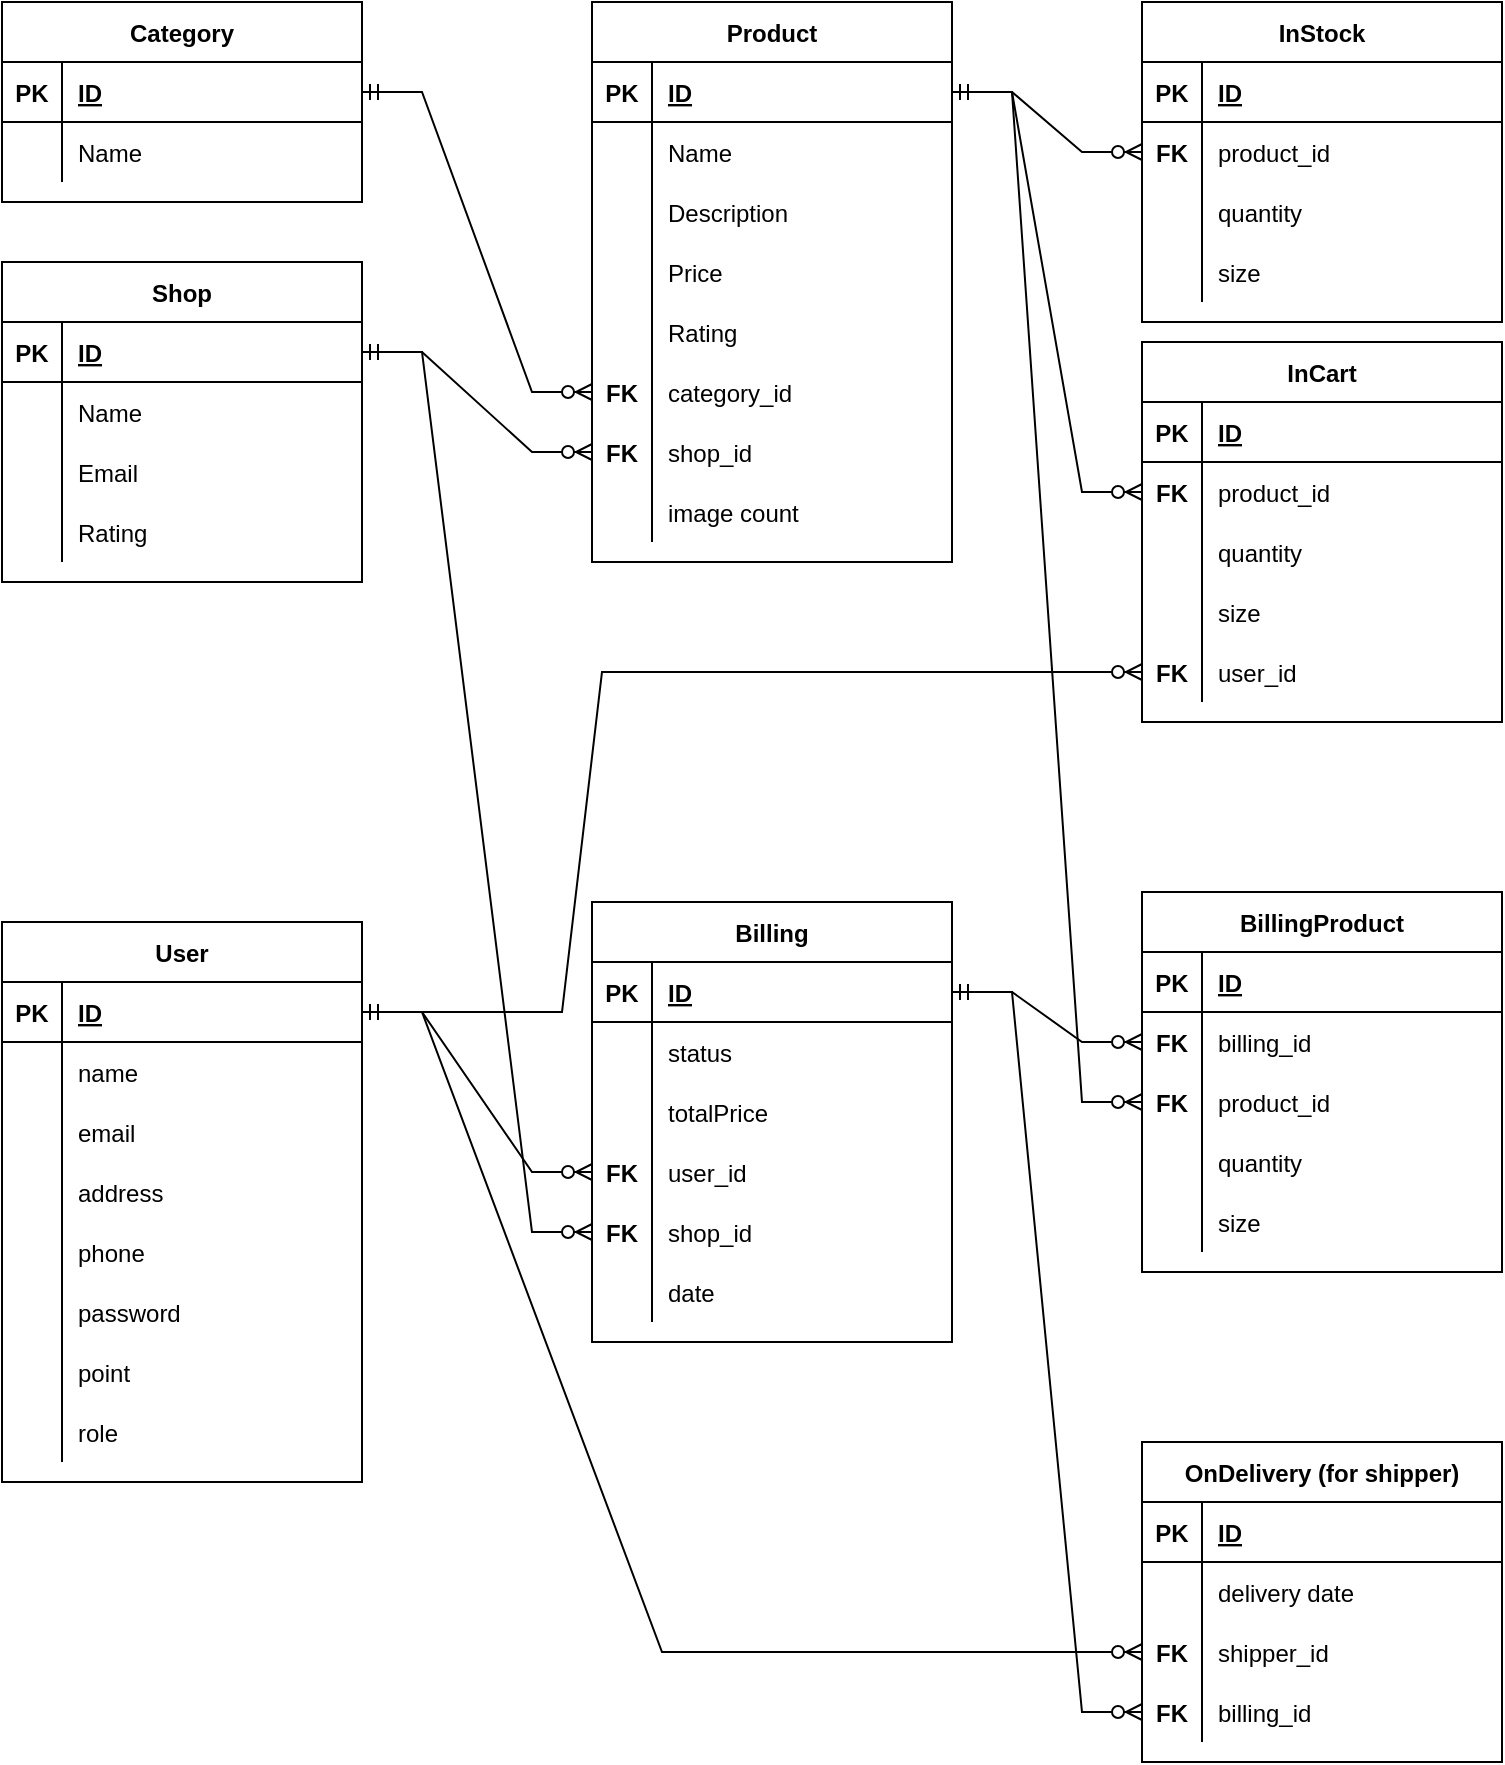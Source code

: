 <mxfile version="16.5.1" type="device"><diagram id="d72HKkxnZNZOXct16mEs" name="Page-1"><mxGraphModel dx="1121" dy="988" grid="1" gridSize="10" guides="1" tooltips="1" connect="1" arrows="1" fold="1" page="1" pageScale="1" pageWidth="850" pageHeight="1100" math="0" shadow="0"><root><mxCell id="0"/><mxCell id="1" parent="0"/><mxCell id="Nbj8KHpchnj8eJsNZuLM-1" value="User" style="shape=table;startSize=30;container=1;collapsible=1;childLayout=tableLayout;fixedRows=1;rowLines=0;fontStyle=1;align=center;resizeLast=1;" vertex="1" parent="1"><mxGeometry x="40" y="640" width="180" height="280" as="geometry"/></mxCell><mxCell id="Nbj8KHpchnj8eJsNZuLM-2" value="" style="shape=tableRow;horizontal=0;startSize=0;swimlaneHead=0;swimlaneBody=0;fillColor=none;collapsible=0;dropTarget=0;points=[[0,0.5],[1,0.5]];portConstraint=eastwest;top=0;left=0;right=0;bottom=1;" vertex="1" parent="Nbj8KHpchnj8eJsNZuLM-1"><mxGeometry y="30" width="180" height="30" as="geometry"/></mxCell><mxCell id="Nbj8KHpchnj8eJsNZuLM-3" value="PK" style="shape=partialRectangle;connectable=0;fillColor=none;top=0;left=0;bottom=0;right=0;fontStyle=1;overflow=hidden;" vertex="1" parent="Nbj8KHpchnj8eJsNZuLM-2"><mxGeometry width="30" height="30" as="geometry"><mxRectangle width="30" height="30" as="alternateBounds"/></mxGeometry></mxCell><mxCell id="Nbj8KHpchnj8eJsNZuLM-4" value="ID" style="shape=partialRectangle;connectable=0;fillColor=none;top=0;left=0;bottom=0;right=0;align=left;spacingLeft=6;fontStyle=5;overflow=hidden;" vertex="1" parent="Nbj8KHpchnj8eJsNZuLM-2"><mxGeometry x="30" width="150" height="30" as="geometry"><mxRectangle width="150" height="30" as="alternateBounds"/></mxGeometry></mxCell><mxCell id="Nbj8KHpchnj8eJsNZuLM-5" value="" style="shape=tableRow;horizontal=0;startSize=0;swimlaneHead=0;swimlaneBody=0;fillColor=none;collapsible=0;dropTarget=0;points=[[0,0.5],[1,0.5]];portConstraint=eastwest;top=0;left=0;right=0;bottom=0;" vertex="1" parent="Nbj8KHpchnj8eJsNZuLM-1"><mxGeometry y="60" width="180" height="30" as="geometry"/></mxCell><mxCell id="Nbj8KHpchnj8eJsNZuLM-6" value="" style="shape=partialRectangle;connectable=0;fillColor=none;top=0;left=0;bottom=0;right=0;editable=1;overflow=hidden;" vertex="1" parent="Nbj8KHpchnj8eJsNZuLM-5"><mxGeometry width="30" height="30" as="geometry"><mxRectangle width="30" height="30" as="alternateBounds"/></mxGeometry></mxCell><mxCell id="Nbj8KHpchnj8eJsNZuLM-7" value="name" style="shape=partialRectangle;connectable=0;fillColor=none;top=0;left=0;bottom=0;right=0;align=left;spacingLeft=6;overflow=hidden;" vertex="1" parent="Nbj8KHpchnj8eJsNZuLM-5"><mxGeometry x="30" width="150" height="30" as="geometry"><mxRectangle width="150" height="30" as="alternateBounds"/></mxGeometry></mxCell><mxCell id="Nbj8KHpchnj8eJsNZuLM-8" value="" style="shape=tableRow;horizontal=0;startSize=0;swimlaneHead=0;swimlaneBody=0;fillColor=none;collapsible=0;dropTarget=0;points=[[0,0.5],[1,0.5]];portConstraint=eastwest;top=0;left=0;right=0;bottom=0;" vertex="1" parent="Nbj8KHpchnj8eJsNZuLM-1"><mxGeometry y="90" width="180" height="30" as="geometry"/></mxCell><mxCell id="Nbj8KHpchnj8eJsNZuLM-9" value="" style="shape=partialRectangle;connectable=0;fillColor=none;top=0;left=0;bottom=0;right=0;editable=1;overflow=hidden;" vertex="1" parent="Nbj8KHpchnj8eJsNZuLM-8"><mxGeometry width="30" height="30" as="geometry"><mxRectangle width="30" height="30" as="alternateBounds"/></mxGeometry></mxCell><mxCell id="Nbj8KHpchnj8eJsNZuLM-10" value="email" style="shape=partialRectangle;connectable=0;fillColor=none;top=0;left=0;bottom=0;right=0;align=left;spacingLeft=6;overflow=hidden;" vertex="1" parent="Nbj8KHpchnj8eJsNZuLM-8"><mxGeometry x="30" width="150" height="30" as="geometry"><mxRectangle width="150" height="30" as="alternateBounds"/></mxGeometry></mxCell><mxCell id="Nbj8KHpchnj8eJsNZuLM-11" value="" style="shape=tableRow;horizontal=0;startSize=0;swimlaneHead=0;swimlaneBody=0;fillColor=none;collapsible=0;dropTarget=0;points=[[0,0.5],[1,0.5]];portConstraint=eastwest;top=0;left=0;right=0;bottom=0;" vertex="1" parent="Nbj8KHpchnj8eJsNZuLM-1"><mxGeometry y="120" width="180" height="30" as="geometry"/></mxCell><mxCell id="Nbj8KHpchnj8eJsNZuLM-12" value="" style="shape=partialRectangle;connectable=0;fillColor=none;top=0;left=0;bottom=0;right=0;editable=1;overflow=hidden;" vertex="1" parent="Nbj8KHpchnj8eJsNZuLM-11"><mxGeometry width="30" height="30" as="geometry"><mxRectangle width="30" height="30" as="alternateBounds"/></mxGeometry></mxCell><mxCell id="Nbj8KHpchnj8eJsNZuLM-13" value="address" style="shape=partialRectangle;connectable=0;fillColor=none;top=0;left=0;bottom=0;right=0;align=left;spacingLeft=6;overflow=hidden;" vertex="1" parent="Nbj8KHpchnj8eJsNZuLM-11"><mxGeometry x="30" width="150" height="30" as="geometry"><mxRectangle width="150" height="30" as="alternateBounds"/></mxGeometry></mxCell><mxCell id="Nbj8KHpchnj8eJsNZuLM-14" style="shape=tableRow;horizontal=0;startSize=0;swimlaneHead=0;swimlaneBody=0;fillColor=none;collapsible=0;dropTarget=0;points=[[0,0.5],[1,0.5]];portConstraint=eastwest;top=0;left=0;right=0;bottom=0;" vertex="1" parent="Nbj8KHpchnj8eJsNZuLM-1"><mxGeometry y="150" width="180" height="30" as="geometry"/></mxCell><mxCell id="Nbj8KHpchnj8eJsNZuLM-15" style="shape=partialRectangle;connectable=0;fillColor=none;top=0;left=0;bottom=0;right=0;editable=1;overflow=hidden;" vertex="1" parent="Nbj8KHpchnj8eJsNZuLM-14"><mxGeometry width="30" height="30" as="geometry"><mxRectangle width="30" height="30" as="alternateBounds"/></mxGeometry></mxCell><mxCell id="Nbj8KHpchnj8eJsNZuLM-16" value="phone    " style="shape=partialRectangle;connectable=0;fillColor=none;top=0;left=0;bottom=0;right=0;align=left;spacingLeft=6;overflow=hidden;" vertex="1" parent="Nbj8KHpchnj8eJsNZuLM-14"><mxGeometry x="30" width="150" height="30" as="geometry"><mxRectangle width="150" height="30" as="alternateBounds"/></mxGeometry></mxCell><mxCell id="Nbj8KHpchnj8eJsNZuLM-17" style="shape=tableRow;horizontal=0;startSize=0;swimlaneHead=0;swimlaneBody=0;fillColor=none;collapsible=0;dropTarget=0;points=[[0,0.5],[1,0.5]];portConstraint=eastwest;top=0;left=0;right=0;bottom=0;" vertex="1" parent="Nbj8KHpchnj8eJsNZuLM-1"><mxGeometry y="180" width="180" height="30" as="geometry"/></mxCell><mxCell id="Nbj8KHpchnj8eJsNZuLM-18" style="shape=partialRectangle;connectable=0;fillColor=none;top=0;left=0;bottom=0;right=0;editable=1;overflow=hidden;" vertex="1" parent="Nbj8KHpchnj8eJsNZuLM-17"><mxGeometry width="30" height="30" as="geometry"><mxRectangle width="30" height="30" as="alternateBounds"/></mxGeometry></mxCell><mxCell id="Nbj8KHpchnj8eJsNZuLM-19" value="password" style="shape=partialRectangle;connectable=0;fillColor=none;top=0;left=0;bottom=0;right=0;align=left;spacingLeft=6;overflow=hidden;" vertex="1" parent="Nbj8KHpchnj8eJsNZuLM-17"><mxGeometry x="30" width="150" height="30" as="geometry"><mxRectangle width="150" height="30" as="alternateBounds"/></mxGeometry></mxCell><mxCell id="Nbj8KHpchnj8eJsNZuLM-20" style="shape=tableRow;horizontal=0;startSize=0;swimlaneHead=0;swimlaneBody=0;fillColor=none;collapsible=0;dropTarget=0;points=[[0,0.5],[1,0.5]];portConstraint=eastwest;top=0;left=0;right=0;bottom=0;" vertex="1" parent="Nbj8KHpchnj8eJsNZuLM-1"><mxGeometry y="210" width="180" height="30" as="geometry"/></mxCell><mxCell id="Nbj8KHpchnj8eJsNZuLM-21" style="shape=partialRectangle;connectable=0;fillColor=none;top=0;left=0;bottom=0;right=0;editable=1;overflow=hidden;" vertex="1" parent="Nbj8KHpchnj8eJsNZuLM-20"><mxGeometry width="30" height="30" as="geometry"><mxRectangle width="30" height="30" as="alternateBounds"/></mxGeometry></mxCell><mxCell id="Nbj8KHpchnj8eJsNZuLM-22" value="point" style="shape=partialRectangle;connectable=0;fillColor=none;top=0;left=0;bottom=0;right=0;align=left;spacingLeft=6;overflow=hidden;" vertex="1" parent="Nbj8KHpchnj8eJsNZuLM-20"><mxGeometry x="30" width="150" height="30" as="geometry"><mxRectangle width="150" height="30" as="alternateBounds"/></mxGeometry></mxCell><mxCell id="Nbj8KHpchnj8eJsNZuLM-23" style="shape=tableRow;horizontal=0;startSize=0;swimlaneHead=0;swimlaneBody=0;fillColor=none;collapsible=0;dropTarget=0;points=[[0,0.5],[1,0.5]];portConstraint=eastwest;top=0;left=0;right=0;bottom=0;" vertex="1" parent="Nbj8KHpchnj8eJsNZuLM-1"><mxGeometry y="240" width="180" height="30" as="geometry"/></mxCell><mxCell id="Nbj8KHpchnj8eJsNZuLM-24" style="shape=partialRectangle;connectable=0;fillColor=none;top=0;left=0;bottom=0;right=0;editable=1;overflow=hidden;" vertex="1" parent="Nbj8KHpchnj8eJsNZuLM-23"><mxGeometry width="30" height="30" as="geometry"><mxRectangle width="30" height="30" as="alternateBounds"/></mxGeometry></mxCell><mxCell id="Nbj8KHpchnj8eJsNZuLM-25" value="role" style="shape=partialRectangle;connectable=0;fillColor=none;top=0;left=0;bottom=0;right=0;align=left;spacingLeft=6;overflow=hidden;" vertex="1" parent="Nbj8KHpchnj8eJsNZuLM-23"><mxGeometry x="30" width="150" height="30" as="geometry"><mxRectangle width="150" height="30" as="alternateBounds"/></mxGeometry></mxCell><mxCell id="Nbj8KHpchnj8eJsNZuLM-26" value="Category" style="shape=table;startSize=30;container=1;collapsible=1;childLayout=tableLayout;fixedRows=1;rowLines=0;fontStyle=1;align=center;resizeLast=1;" vertex="1" parent="1"><mxGeometry x="40" y="180" width="180" height="100" as="geometry"/></mxCell><mxCell id="Nbj8KHpchnj8eJsNZuLM-27" value="" style="shape=tableRow;horizontal=0;startSize=0;swimlaneHead=0;swimlaneBody=0;fillColor=none;collapsible=0;dropTarget=0;points=[[0,0.5],[1,0.5]];portConstraint=eastwest;top=0;left=0;right=0;bottom=1;" vertex="1" parent="Nbj8KHpchnj8eJsNZuLM-26"><mxGeometry y="30" width="180" height="30" as="geometry"/></mxCell><mxCell id="Nbj8KHpchnj8eJsNZuLM-28" value="PK" style="shape=partialRectangle;connectable=0;fillColor=none;top=0;left=0;bottom=0;right=0;fontStyle=1;overflow=hidden;" vertex="1" parent="Nbj8KHpchnj8eJsNZuLM-27"><mxGeometry width="30" height="30" as="geometry"><mxRectangle width="30" height="30" as="alternateBounds"/></mxGeometry></mxCell><mxCell id="Nbj8KHpchnj8eJsNZuLM-29" value="ID" style="shape=partialRectangle;connectable=0;fillColor=none;top=0;left=0;bottom=0;right=0;align=left;spacingLeft=6;fontStyle=5;overflow=hidden;" vertex="1" parent="Nbj8KHpchnj8eJsNZuLM-27"><mxGeometry x="30" width="150" height="30" as="geometry"><mxRectangle width="150" height="30" as="alternateBounds"/></mxGeometry></mxCell><mxCell id="Nbj8KHpchnj8eJsNZuLM-30" value="" style="shape=tableRow;horizontal=0;startSize=0;swimlaneHead=0;swimlaneBody=0;fillColor=none;collapsible=0;dropTarget=0;points=[[0,0.5],[1,0.5]];portConstraint=eastwest;top=0;left=0;right=0;bottom=0;" vertex="1" parent="Nbj8KHpchnj8eJsNZuLM-26"><mxGeometry y="60" width="180" height="30" as="geometry"/></mxCell><mxCell id="Nbj8KHpchnj8eJsNZuLM-31" value="" style="shape=partialRectangle;connectable=0;fillColor=none;top=0;left=0;bottom=0;right=0;editable=1;overflow=hidden;" vertex="1" parent="Nbj8KHpchnj8eJsNZuLM-30"><mxGeometry width="30" height="30" as="geometry"><mxRectangle width="30" height="30" as="alternateBounds"/></mxGeometry></mxCell><mxCell id="Nbj8KHpchnj8eJsNZuLM-32" value="Name" style="shape=partialRectangle;connectable=0;fillColor=none;top=0;left=0;bottom=0;right=0;align=left;spacingLeft=6;overflow=hidden;" vertex="1" parent="Nbj8KHpchnj8eJsNZuLM-30"><mxGeometry x="30" width="150" height="30" as="geometry"><mxRectangle width="150" height="30" as="alternateBounds"/></mxGeometry></mxCell><mxCell id="Nbj8KHpchnj8eJsNZuLM-39" value="Shop" style="shape=table;startSize=30;container=1;collapsible=1;childLayout=tableLayout;fixedRows=1;rowLines=0;fontStyle=1;align=center;resizeLast=1;" vertex="1" parent="1"><mxGeometry x="40" y="310" width="180" height="160" as="geometry"/></mxCell><mxCell id="Nbj8KHpchnj8eJsNZuLM-40" value="" style="shape=tableRow;horizontal=0;startSize=0;swimlaneHead=0;swimlaneBody=0;fillColor=none;collapsible=0;dropTarget=0;points=[[0,0.5],[1,0.5]];portConstraint=eastwest;top=0;left=0;right=0;bottom=1;" vertex="1" parent="Nbj8KHpchnj8eJsNZuLM-39"><mxGeometry y="30" width="180" height="30" as="geometry"/></mxCell><mxCell id="Nbj8KHpchnj8eJsNZuLM-41" value="PK" style="shape=partialRectangle;connectable=0;fillColor=none;top=0;left=0;bottom=0;right=0;fontStyle=1;overflow=hidden;" vertex="1" parent="Nbj8KHpchnj8eJsNZuLM-40"><mxGeometry width="30" height="30" as="geometry"><mxRectangle width="30" height="30" as="alternateBounds"/></mxGeometry></mxCell><mxCell id="Nbj8KHpchnj8eJsNZuLM-42" value="ID" style="shape=partialRectangle;connectable=0;fillColor=none;top=0;left=0;bottom=0;right=0;align=left;spacingLeft=6;fontStyle=5;overflow=hidden;" vertex="1" parent="Nbj8KHpchnj8eJsNZuLM-40"><mxGeometry x="30" width="150" height="30" as="geometry"><mxRectangle width="150" height="30" as="alternateBounds"/></mxGeometry></mxCell><mxCell id="Nbj8KHpchnj8eJsNZuLM-43" value="" style="shape=tableRow;horizontal=0;startSize=0;swimlaneHead=0;swimlaneBody=0;fillColor=none;collapsible=0;dropTarget=0;points=[[0,0.5],[1,0.5]];portConstraint=eastwest;top=0;left=0;right=0;bottom=0;" vertex="1" parent="Nbj8KHpchnj8eJsNZuLM-39"><mxGeometry y="60" width="180" height="30" as="geometry"/></mxCell><mxCell id="Nbj8KHpchnj8eJsNZuLM-44" value="" style="shape=partialRectangle;connectable=0;fillColor=none;top=0;left=0;bottom=0;right=0;editable=1;overflow=hidden;" vertex="1" parent="Nbj8KHpchnj8eJsNZuLM-43"><mxGeometry width="30" height="30" as="geometry"><mxRectangle width="30" height="30" as="alternateBounds"/></mxGeometry></mxCell><mxCell id="Nbj8KHpchnj8eJsNZuLM-45" value="Name" style="shape=partialRectangle;connectable=0;fillColor=none;top=0;left=0;bottom=0;right=0;align=left;spacingLeft=6;overflow=hidden;" vertex="1" parent="Nbj8KHpchnj8eJsNZuLM-43"><mxGeometry x="30" width="150" height="30" as="geometry"><mxRectangle width="150" height="30" as="alternateBounds"/></mxGeometry></mxCell><mxCell id="Nbj8KHpchnj8eJsNZuLM-46" value="" style="shape=tableRow;horizontal=0;startSize=0;swimlaneHead=0;swimlaneBody=0;fillColor=none;collapsible=0;dropTarget=0;points=[[0,0.5],[1,0.5]];portConstraint=eastwest;top=0;left=0;right=0;bottom=0;" vertex="1" parent="Nbj8KHpchnj8eJsNZuLM-39"><mxGeometry y="90" width="180" height="30" as="geometry"/></mxCell><mxCell id="Nbj8KHpchnj8eJsNZuLM-47" value="" style="shape=partialRectangle;connectable=0;fillColor=none;top=0;left=0;bottom=0;right=0;editable=1;overflow=hidden;" vertex="1" parent="Nbj8KHpchnj8eJsNZuLM-46"><mxGeometry width="30" height="30" as="geometry"><mxRectangle width="30" height="30" as="alternateBounds"/></mxGeometry></mxCell><mxCell id="Nbj8KHpchnj8eJsNZuLM-48" value="Email" style="shape=partialRectangle;connectable=0;fillColor=none;top=0;left=0;bottom=0;right=0;align=left;spacingLeft=6;overflow=hidden;" vertex="1" parent="Nbj8KHpchnj8eJsNZuLM-46"><mxGeometry x="30" width="150" height="30" as="geometry"><mxRectangle width="150" height="30" as="alternateBounds"/></mxGeometry></mxCell><mxCell id="Nbj8KHpchnj8eJsNZuLM-49" value="" style="shape=tableRow;horizontal=0;startSize=0;swimlaneHead=0;swimlaneBody=0;fillColor=none;collapsible=0;dropTarget=0;points=[[0,0.5],[1,0.5]];portConstraint=eastwest;top=0;left=0;right=0;bottom=0;" vertex="1" parent="Nbj8KHpchnj8eJsNZuLM-39"><mxGeometry y="120" width="180" height="30" as="geometry"/></mxCell><mxCell id="Nbj8KHpchnj8eJsNZuLM-50" value="" style="shape=partialRectangle;connectable=0;fillColor=none;top=0;left=0;bottom=0;right=0;editable=1;overflow=hidden;" vertex="1" parent="Nbj8KHpchnj8eJsNZuLM-49"><mxGeometry width="30" height="30" as="geometry"><mxRectangle width="30" height="30" as="alternateBounds"/></mxGeometry></mxCell><mxCell id="Nbj8KHpchnj8eJsNZuLM-51" value="Rating" style="shape=partialRectangle;connectable=0;fillColor=none;top=0;left=0;bottom=0;right=0;align=left;spacingLeft=6;overflow=hidden;" vertex="1" parent="Nbj8KHpchnj8eJsNZuLM-49"><mxGeometry x="30" width="150" height="30" as="geometry"><mxRectangle width="150" height="30" as="alternateBounds"/></mxGeometry></mxCell><mxCell id="Nbj8KHpchnj8eJsNZuLM-52" value="Product" style="shape=table;startSize=30;container=1;collapsible=1;childLayout=tableLayout;fixedRows=1;rowLines=0;fontStyle=1;align=center;resizeLast=1;" vertex="1" parent="1"><mxGeometry x="335" y="180" width="180" height="280" as="geometry"/></mxCell><mxCell id="Nbj8KHpchnj8eJsNZuLM-53" value="" style="shape=tableRow;horizontal=0;startSize=0;swimlaneHead=0;swimlaneBody=0;fillColor=none;collapsible=0;dropTarget=0;points=[[0,0.5],[1,0.5]];portConstraint=eastwest;top=0;left=0;right=0;bottom=1;" vertex="1" parent="Nbj8KHpchnj8eJsNZuLM-52"><mxGeometry y="30" width="180" height="30" as="geometry"/></mxCell><mxCell id="Nbj8KHpchnj8eJsNZuLM-54" value="PK" style="shape=partialRectangle;connectable=0;fillColor=none;top=0;left=0;bottom=0;right=0;fontStyle=1;overflow=hidden;" vertex="1" parent="Nbj8KHpchnj8eJsNZuLM-53"><mxGeometry width="30" height="30" as="geometry"><mxRectangle width="30" height="30" as="alternateBounds"/></mxGeometry></mxCell><mxCell id="Nbj8KHpchnj8eJsNZuLM-55" value="ID" style="shape=partialRectangle;connectable=0;fillColor=none;top=0;left=0;bottom=0;right=0;align=left;spacingLeft=6;fontStyle=5;overflow=hidden;" vertex="1" parent="Nbj8KHpchnj8eJsNZuLM-53"><mxGeometry x="30" width="150" height="30" as="geometry"><mxRectangle width="150" height="30" as="alternateBounds"/></mxGeometry></mxCell><mxCell id="Nbj8KHpchnj8eJsNZuLM-56" value="" style="shape=tableRow;horizontal=0;startSize=0;swimlaneHead=0;swimlaneBody=0;fillColor=none;collapsible=0;dropTarget=0;points=[[0,0.5],[1,0.5]];portConstraint=eastwest;top=0;left=0;right=0;bottom=0;" vertex="1" parent="Nbj8KHpchnj8eJsNZuLM-52"><mxGeometry y="60" width="180" height="30" as="geometry"/></mxCell><mxCell id="Nbj8KHpchnj8eJsNZuLM-57" value="" style="shape=partialRectangle;connectable=0;fillColor=none;top=0;left=0;bottom=0;right=0;editable=1;overflow=hidden;" vertex="1" parent="Nbj8KHpchnj8eJsNZuLM-56"><mxGeometry width="30" height="30" as="geometry"><mxRectangle width="30" height="30" as="alternateBounds"/></mxGeometry></mxCell><mxCell id="Nbj8KHpchnj8eJsNZuLM-58" value="Name" style="shape=partialRectangle;connectable=0;fillColor=none;top=0;left=0;bottom=0;right=0;align=left;spacingLeft=6;overflow=hidden;" vertex="1" parent="Nbj8KHpchnj8eJsNZuLM-56"><mxGeometry x="30" width="150" height="30" as="geometry"><mxRectangle width="150" height="30" as="alternateBounds"/></mxGeometry></mxCell><mxCell id="Nbj8KHpchnj8eJsNZuLM-59" value="" style="shape=tableRow;horizontal=0;startSize=0;swimlaneHead=0;swimlaneBody=0;fillColor=none;collapsible=0;dropTarget=0;points=[[0,0.5],[1,0.5]];portConstraint=eastwest;top=0;left=0;right=0;bottom=0;" vertex="1" parent="Nbj8KHpchnj8eJsNZuLM-52"><mxGeometry y="90" width="180" height="30" as="geometry"/></mxCell><mxCell id="Nbj8KHpchnj8eJsNZuLM-60" value="" style="shape=partialRectangle;connectable=0;fillColor=none;top=0;left=0;bottom=0;right=0;editable=1;overflow=hidden;" vertex="1" parent="Nbj8KHpchnj8eJsNZuLM-59"><mxGeometry width="30" height="30" as="geometry"><mxRectangle width="30" height="30" as="alternateBounds"/></mxGeometry></mxCell><mxCell id="Nbj8KHpchnj8eJsNZuLM-61" value="Description" style="shape=partialRectangle;connectable=0;fillColor=none;top=0;left=0;bottom=0;right=0;align=left;spacingLeft=6;overflow=hidden;" vertex="1" parent="Nbj8KHpchnj8eJsNZuLM-59"><mxGeometry x="30" width="150" height="30" as="geometry"><mxRectangle width="150" height="30" as="alternateBounds"/></mxGeometry></mxCell><mxCell id="Nbj8KHpchnj8eJsNZuLM-62" value="" style="shape=tableRow;horizontal=0;startSize=0;swimlaneHead=0;swimlaneBody=0;fillColor=none;collapsible=0;dropTarget=0;points=[[0,0.5],[1,0.5]];portConstraint=eastwest;top=0;left=0;right=0;bottom=0;" vertex="1" parent="Nbj8KHpchnj8eJsNZuLM-52"><mxGeometry y="120" width="180" height="30" as="geometry"/></mxCell><mxCell id="Nbj8KHpchnj8eJsNZuLM-63" value="" style="shape=partialRectangle;connectable=0;fillColor=none;top=0;left=0;bottom=0;right=0;editable=1;overflow=hidden;" vertex="1" parent="Nbj8KHpchnj8eJsNZuLM-62"><mxGeometry width="30" height="30" as="geometry"><mxRectangle width="30" height="30" as="alternateBounds"/></mxGeometry></mxCell><mxCell id="Nbj8KHpchnj8eJsNZuLM-64" value="Price" style="shape=partialRectangle;connectable=0;fillColor=none;top=0;left=0;bottom=0;right=0;align=left;spacingLeft=6;overflow=hidden;" vertex="1" parent="Nbj8KHpchnj8eJsNZuLM-62"><mxGeometry x="30" width="150" height="30" as="geometry"><mxRectangle width="150" height="30" as="alternateBounds"/></mxGeometry></mxCell><mxCell id="Nbj8KHpchnj8eJsNZuLM-65" style="shape=tableRow;horizontal=0;startSize=0;swimlaneHead=0;swimlaneBody=0;fillColor=none;collapsible=0;dropTarget=0;points=[[0,0.5],[1,0.5]];portConstraint=eastwest;top=0;left=0;right=0;bottom=0;" vertex="1" parent="Nbj8KHpchnj8eJsNZuLM-52"><mxGeometry y="150" width="180" height="30" as="geometry"/></mxCell><mxCell id="Nbj8KHpchnj8eJsNZuLM-66" style="shape=partialRectangle;connectable=0;fillColor=none;top=0;left=0;bottom=0;right=0;editable=1;overflow=hidden;" vertex="1" parent="Nbj8KHpchnj8eJsNZuLM-65"><mxGeometry width="30" height="30" as="geometry"><mxRectangle width="30" height="30" as="alternateBounds"/></mxGeometry></mxCell><mxCell id="Nbj8KHpchnj8eJsNZuLM-67" value="Rating" style="shape=partialRectangle;connectable=0;fillColor=none;top=0;left=0;bottom=0;right=0;align=left;spacingLeft=6;overflow=hidden;" vertex="1" parent="Nbj8KHpchnj8eJsNZuLM-65"><mxGeometry x="30" width="150" height="30" as="geometry"><mxRectangle width="150" height="30" as="alternateBounds"/></mxGeometry></mxCell><mxCell id="Nbj8KHpchnj8eJsNZuLM-68" style="shape=tableRow;horizontal=0;startSize=0;swimlaneHead=0;swimlaneBody=0;fillColor=none;collapsible=0;dropTarget=0;points=[[0,0.5],[1,0.5]];portConstraint=eastwest;top=0;left=0;right=0;bottom=0;" vertex="1" parent="Nbj8KHpchnj8eJsNZuLM-52"><mxGeometry y="180" width="180" height="30" as="geometry"/></mxCell><mxCell id="Nbj8KHpchnj8eJsNZuLM-69" value="FK" style="shape=partialRectangle;connectable=0;fillColor=none;top=0;left=0;bottom=0;right=0;editable=1;overflow=hidden;fontStyle=1" vertex="1" parent="Nbj8KHpchnj8eJsNZuLM-68"><mxGeometry width="30" height="30" as="geometry"><mxRectangle width="30" height="30" as="alternateBounds"/></mxGeometry></mxCell><mxCell id="Nbj8KHpchnj8eJsNZuLM-70" value="category_id" style="shape=partialRectangle;connectable=0;fillColor=none;top=0;left=0;bottom=0;right=0;align=left;spacingLeft=6;overflow=hidden;" vertex="1" parent="Nbj8KHpchnj8eJsNZuLM-68"><mxGeometry x="30" width="150" height="30" as="geometry"><mxRectangle width="150" height="30" as="alternateBounds"/></mxGeometry></mxCell><mxCell id="Nbj8KHpchnj8eJsNZuLM-71" style="shape=tableRow;horizontal=0;startSize=0;swimlaneHead=0;swimlaneBody=0;fillColor=none;collapsible=0;dropTarget=0;points=[[0,0.5],[1,0.5]];portConstraint=eastwest;top=0;left=0;right=0;bottom=0;" vertex="1" parent="Nbj8KHpchnj8eJsNZuLM-52"><mxGeometry y="210" width="180" height="30" as="geometry"/></mxCell><mxCell id="Nbj8KHpchnj8eJsNZuLM-72" value="FK" style="shape=partialRectangle;connectable=0;fillColor=none;top=0;left=0;bottom=0;right=0;editable=1;overflow=hidden;fontStyle=1" vertex="1" parent="Nbj8KHpchnj8eJsNZuLM-71"><mxGeometry width="30" height="30" as="geometry"><mxRectangle width="30" height="30" as="alternateBounds"/></mxGeometry></mxCell><mxCell id="Nbj8KHpchnj8eJsNZuLM-73" value="shop_id" style="shape=partialRectangle;connectable=0;fillColor=none;top=0;left=0;bottom=0;right=0;align=left;spacingLeft=6;overflow=hidden;" vertex="1" parent="Nbj8KHpchnj8eJsNZuLM-71"><mxGeometry x="30" width="150" height="30" as="geometry"><mxRectangle width="150" height="30" as="alternateBounds"/></mxGeometry></mxCell><mxCell id="Nbj8KHpchnj8eJsNZuLM-74" style="shape=tableRow;horizontal=0;startSize=0;swimlaneHead=0;swimlaneBody=0;fillColor=none;collapsible=0;dropTarget=0;points=[[0,0.5],[1,0.5]];portConstraint=eastwest;top=0;left=0;right=0;bottom=0;" vertex="1" parent="Nbj8KHpchnj8eJsNZuLM-52"><mxGeometry y="240" width="180" height="30" as="geometry"/></mxCell><mxCell id="Nbj8KHpchnj8eJsNZuLM-75" style="shape=partialRectangle;connectable=0;fillColor=none;top=0;left=0;bottom=0;right=0;editable=1;overflow=hidden;" vertex="1" parent="Nbj8KHpchnj8eJsNZuLM-74"><mxGeometry width="30" height="30" as="geometry"><mxRectangle width="30" height="30" as="alternateBounds"/></mxGeometry></mxCell><mxCell id="Nbj8KHpchnj8eJsNZuLM-76" value="image count" style="shape=partialRectangle;connectable=0;fillColor=none;top=0;left=0;bottom=0;right=0;align=left;spacingLeft=6;overflow=hidden;" vertex="1" parent="Nbj8KHpchnj8eJsNZuLM-74"><mxGeometry x="30" width="150" height="30" as="geometry"><mxRectangle width="150" height="30" as="alternateBounds"/></mxGeometry></mxCell><mxCell id="Nbj8KHpchnj8eJsNZuLM-77" value="" style="edgeStyle=entityRelationEdgeStyle;fontSize=12;html=1;endArrow=ERzeroToMany;startArrow=ERmandOne;rounded=0;exitX=1;exitY=0.5;exitDx=0;exitDy=0;entryX=0;entryY=0.5;entryDx=0;entryDy=0;" edge="1" parent="1" source="Nbj8KHpchnj8eJsNZuLM-27" target="Nbj8KHpchnj8eJsNZuLM-68"><mxGeometry width="100" height="100" relative="1" as="geometry"><mxPoint x="410" y="490" as="sourcePoint"/><mxPoint x="510" y="390" as="targetPoint"/></mxGeometry></mxCell><mxCell id="Nbj8KHpchnj8eJsNZuLM-78" value="" style="edgeStyle=entityRelationEdgeStyle;fontSize=12;html=1;endArrow=ERzeroToMany;startArrow=ERmandOne;rounded=0;exitX=1;exitY=0.5;exitDx=0;exitDy=0;entryX=0;entryY=0.5;entryDx=0;entryDy=0;" edge="1" parent="1" source="Nbj8KHpchnj8eJsNZuLM-40" target="Nbj8KHpchnj8eJsNZuLM-71"><mxGeometry width="100" height="100" relative="1" as="geometry"><mxPoint x="260" y="390" as="sourcePoint"/><mxPoint x="490" y="630" as="targetPoint"/></mxGeometry></mxCell><mxCell id="Nbj8KHpchnj8eJsNZuLM-79" value="InStock" style="shape=table;startSize=30;container=1;collapsible=1;childLayout=tableLayout;fixedRows=1;rowLines=0;fontStyle=1;align=center;resizeLast=1;" vertex="1" parent="1"><mxGeometry x="610" y="180" width="180" height="160" as="geometry"/></mxCell><mxCell id="Nbj8KHpchnj8eJsNZuLM-80" value="" style="shape=tableRow;horizontal=0;startSize=0;swimlaneHead=0;swimlaneBody=0;fillColor=none;collapsible=0;dropTarget=0;points=[[0,0.5],[1,0.5]];portConstraint=eastwest;top=0;left=0;right=0;bottom=1;" vertex="1" parent="Nbj8KHpchnj8eJsNZuLM-79"><mxGeometry y="30" width="180" height="30" as="geometry"/></mxCell><mxCell id="Nbj8KHpchnj8eJsNZuLM-81" value="PK" style="shape=partialRectangle;connectable=0;fillColor=none;top=0;left=0;bottom=0;right=0;fontStyle=1;overflow=hidden;" vertex="1" parent="Nbj8KHpchnj8eJsNZuLM-80"><mxGeometry width="30" height="30" as="geometry"><mxRectangle width="30" height="30" as="alternateBounds"/></mxGeometry></mxCell><mxCell id="Nbj8KHpchnj8eJsNZuLM-82" value="ID" style="shape=partialRectangle;connectable=0;fillColor=none;top=0;left=0;bottom=0;right=0;align=left;spacingLeft=6;fontStyle=5;overflow=hidden;" vertex="1" parent="Nbj8KHpchnj8eJsNZuLM-80"><mxGeometry x="30" width="150" height="30" as="geometry"><mxRectangle width="150" height="30" as="alternateBounds"/></mxGeometry></mxCell><mxCell id="Nbj8KHpchnj8eJsNZuLM-83" value="" style="shape=tableRow;horizontal=0;startSize=0;swimlaneHead=0;swimlaneBody=0;fillColor=none;collapsible=0;dropTarget=0;points=[[0,0.5],[1,0.5]];portConstraint=eastwest;top=0;left=0;right=0;bottom=0;" vertex="1" parent="Nbj8KHpchnj8eJsNZuLM-79"><mxGeometry y="60" width="180" height="30" as="geometry"/></mxCell><mxCell id="Nbj8KHpchnj8eJsNZuLM-84" value="FK" style="shape=partialRectangle;connectable=0;fillColor=none;top=0;left=0;bottom=0;right=0;editable=1;overflow=hidden;fontStyle=1" vertex="1" parent="Nbj8KHpchnj8eJsNZuLM-83"><mxGeometry width="30" height="30" as="geometry"><mxRectangle width="30" height="30" as="alternateBounds"/></mxGeometry></mxCell><mxCell id="Nbj8KHpchnj8eJsNZuLM-85" value="product_id" style="shape=partialRectangle;connectable=0;fillColor=none;top=0;left=0;bottom=0;right=0;align=left;spacingLeft=6;overflow=hidden;" vertex="1" parent="Nbj8KHpchnj8eJsNZuLM-83"><mxGeometry x="30" width="150" height="30" as="geometry"><mxRectangle width="150" height="30" as="alternateBounds"/></mxGeometry></mxCell><mxCell id="Nbj8KHpchnj8eJsNZuLM-86" value="" style="shape=tableRow;horizontal=0;startSize=0;swimlaneHead=0;swimlaneBody=0;fillColor=none;collapsible=0;dropTarget=0;points=[[0,0.5],[1,0.5]];portConstraint=eastwest;top=0;left=0;right=0;bottom=0;" vertex="1" parent="Nbj8KHpchnj8eJsNZuLM-79"><mxGeometry y="90" width="180" height="30" as="geometry"/></mxCell><mxCell id="Nbj8KHpchnj8eJsNZuLM-87" value="" style="shape=partialRectangle;connectable=0;fillColor=none;top=0;left=0;bottom=0;right=0;editable=1;overflow=hidden;" vertex="1" parent="Nbj8KHpchnj8eJsNZuLM-86"><mxGeometry width="30" height="30" as="geometry"><mxRectangle width="30" height="30" as="alternateBounds"/></mxGeometry></mxCell><mxCell id="Nbj8KHpchnj8eJsNZuLM-88" value="quantity" style="shape=partialRectangle;connectable=0;fillColor=none;top=0;left=0;bottom=0;right=0;align=left;spacingLeft=6;overflow=hidden;" vertex="1" parent="Nbj8KHpchnj8eJsNZuLM-86"><mxGeometry x="30" width="150" height="30" as="geometry"><mxRectangle width="150" height="30" as="alternateBounds"/></mxGeometry></mxCell><mxCell id="Nbj8KHpchnj8eJsNZuLM-89" value="" style="shape=tableRow;horizontal=0;startSize=0;swimlaneHead=0;swimlaneBody=0;fillColor=none;collapsible=0;dropTarget=0;points=[[0,0.5],[1,0.5]];portConstraint=eastwest;top=0;left=0;right=0;bottom=0;" vertex="1" parent="Nbj8KHpchnj8eJsNZuLM-79"><mxGeometry y="120" width="180" height="30" as="geometry"/></mxCell><mxCell id="Nbj8KHpchnj8eJsNZuLM-90" value="" style="shape=partialRectangle;connectable=0;fillColor=none;top=0;left=0;bottom=0;right=0;editable=1;overflow=hidden;" vertex="1" parent="Nbj8KHpchnj8eJsNZuLM-89"><mxGeometry width="30" height="30" as="geometry"><mxRectangle width="30" height="30" as="alternateBounds"/></mxGeometry></mxCell><mxCell id="Nbj8KHpchnj8eJsNZuLM-91" value="size" style="shape=partialRectangle;connectable=0;fillColor=none;top=0;left=0;bottom=0;right=0;align=left;spacingLeft=6;overflow=hidden;" vertex="1" parent="Nbj8KHpchnj8eJsNZuLM-89"><mxGeometry x="30" width="150" height="30" as="geometry"><mxRectangle width="150" height="30" as="alternateBounds"/></mxGeometry></mxCell><mxCell id="Nbj8KHpchnj8eJsNZuLM-92" value="" style="edgeStyle=entityRelationEdgeStyle;fontSize=12;html=1;endArrow=ERzeroToMany;startArrow=ERmandOne;rounded=0;exitX=1;exitY=0.5;exitDx=0;exitDy=0;entryX=0;entryY=0.5;entryDx=0;entryDy=0;" edge="1" parent="1" source="Nbj8KHpchnj8eJsNZuLM-53" target="Nbj8KHpchnj8eJsNZuLM-83"><mxGeometry width="100" height="100" relative="1" as="geometry"><mxPoint x="650" y="370" as="sourcePoint"/><mxPoint x="880" y="610" as="targetPoint"/></mxGeometry></mxCell><mxCell id="Nbj8KHpchnj8eJsNZuLM-93" value="InCart" style="shape=table;startSize=30;container=1;collapsible=1;childLayout=tableLayout;fixedRows=1;rowLines=0;fontStyle=1;align=center;resizeLast=1;" vertex="1" parent="1"><mxGeometry x="610" y="350" width="180" height="190" as="geometry"/></mxCell><mxCell id="Nbj8KHpchnj8eJsNZuLM-94" value="" style="shape=tableRow;horizontal=0;startSize=0;swimlaneHead=0;swimlaneBody=0;fillColor=none;collapsible=0;dropTarget=0;points=[[0,0.5],[1,0.5]];portConstraint=eastwest;top=0;left=0;right=0;bottom=1;" vertex="1" parent="Nbj8KHpchnj8eJsNZuLM-93"><mxGeometry y="30" width="180" height="30" as="geometry"/></mxCell><mxCell id="Nbj8KHpchnj8eJsNZuLM-95" value="PK" style="shape=partialRectangle;connectable=0;fillColor=none;top=0;left=0;bottom=0;right=0;fontStyle=1;overflow=hidden;" vertex="1" parent="Nbj8KHpchnj8eJsNZuLM-94"><mxGeometry width="30" height="30" as="geometry"><mxRectangle width="30" height="30" as="alternateBounds"/></mxGeometry></mxCell><mxCell id="Nbj8KHpchnj8eJsNZuLM-96" value="ID" style="shape=partialRectangle;connectable=0;fillColor=none;top=0;left=0;bottom=0;right=0;align=left;spacingLeft=6;fontStyle=5;overflow=hidden;" vertex="1" parent="Nbj8KHpchnj8eJsNZuLM-94"><mxGeometry x="30" width="150" height="30" as="geometry"><mxRectangle width="150" height="30" as="alternateBounds"/></mxGeometry></mxCell><mxCell id="Nbj8KHpchnj8eJsNZuLM-97" value="" style="shape=tableRow;horizontal=0;startSize=0;swimlaneHead=0;swimlaneBody=0;fillColor=none;collapsible=0;dropTarget=0;points=[[0,0.5],[1,0.5]];portConstraint=eastwest;top=0;left=0;right=0;bottom=0;" vertex="1" parent="Nbj8KHpchnj8eJsNZuLM-93"><mxGeometry y="60" width="180" height="30" as="geometry"/></mxCell><mxCell id="Nbj8KHpchnj8eJsNZuLM-98" value="FK" style="shape=partialRectangle;connectable=0;fillColor=none;top=0;left=0;bottom=0;right=0;editable=1;overflow=hidden;fontStyle=1" vertex="1" parent="Nbj8KHpchnj8eJsNZuLM-97"><mxGeometry width="30" height="30" as="geometry"><mxRectangle width="30" height="30" as="alternateBounds"/></mxGeometry></mxCell><mxCell id="Nbj8KHpchnj8eJsNZuLM-99" value="product_id" style="shape=partialRectangle;connectable=0;fillColor=none;top=0;left=0;bottom=0;right=0;align=left;spacingLeft=6;overflow=hidden;" vertex="1" parent="Nbj8KHpchnj8eJsNZuLM-97"><mxGeometry x="30" width="150" height="30" as="geometry"><mxRectangle width="150" height="30" as="alternateBounds"/></mxGeometry></mxCell><mxCell id="Nbj8KHpchnj8eJsNZuLM-100" value="" style="shape=tableRow;horizontal=0;startSize=0;swimlaneHead=0;swimlaneBody=0;fillColor=none;collapsible=0;dropTarget=0;points=[[0,0.5],[1,0.5]];portConstraint=eastwest;top=0;left=0;right=0;bottom=0;" vertex="1" parent="Nbj8KHpchnj8eJsNZuLM-93"><mxGeometry y="90" width="180" height="30" as="geometry"/></mxCell><mxCell id="Nbj8KHpchnj8eJsNZuLM-101" value="" style="shape=partialRectangle;connectable=0;fillColor=none;top=0;left=0;bottom=0;right=0;editable=1;overflow=hidden;" vertex="1" parent="Nbj8KHpchnj8eJsNZuLM-100"><mxGeometry width="30" height="30" as="geometry"><mxRectangle width="30" height="30" as="alternateBounds"/></mxGeometry></mxCell><mxCell id="Nbj8KHpchnj8eJsNZuLM-102" value="quantity" style="shape=partialRectangle;connectable=0;fillColor=none;top=0;left=0;bottom=0;right=0;align=left;spacingLeft=6;overflow=hidden;" vertex="1" parent="Nbj8KHpchnj8eJsNZuLM-100"><mxGeometry x="30" width="150" height="30" as="geometry"><mxRectangle width="150" height="30" as="alternateBounds"/></mxGeometry></mxCell><mxCell id="Nbj8KHpchnj8eJsNZuLM-103" value="" style="shape=tableRow;horizontal=0;startSize=0;swimlaneHead=0;swimlaneBody=0;fillColor=none;collapsible=0;dropTarget=0;points=[[0,0.5],[1,0.5]];portConstraint=eastwest;top=0;left=0;right=0;bottom=0;" vertex="1" parent="Nbj8KHpchnj8eJsNZuLM-93"><mxGeometry y="120" width="180" height="30" as="geometry"/></mxCell><mxCell id="Nbj8KHpchnj8eJsNZuLM-104" value="" style="shape=partialRectangle;connectable=0;fillColor=none;top=0;left=0;bottom=0;right=0;editable=1;overflow=hidden;" vertex="1" parent="Nbj8KHpchnj8eJsNZuLM-103"><mxGeometry width="30" height="30" as="geometry"><mxRectangle width="30" height="30" as="alternateBounds"/></mxGeometry></mxCell><mxCell id="Nbj8KHpchnj8eJsNZuLM-105" value="size" style="shape=partialRectangle;connectable=0;fillColor=none;top=0;left=0;bottom=0;right=0;align=left;spacingLeft=6;overflow=hidden;" vertex="1" parent="Nbj8KHpchnj8eJsNZuLM-103"><mxGeometry x="30" width="150" height="30" as="geometry"><mxRectangle width="150" height="30" as="alternateBounds"/></mxGeometry></mxCell><mxCell id="Nbj8KHpchnj8eJsNZuLM-106" style="shape=tableRow;horizontal=0;startSize=0;swimlaneHead=0;swimlaneBody=0;fillColor=none;collapsible=0;dropTarget=0;points=[[0,0.5],[1,0.5]];portConstraint=eastwest;top=0;left=0;right=0;bottom=0;" vertex="1" parent="Nbj8KHpchnj8eJsNZuLM-93"><mxGeometry y="150" width="180" height="30" as="geometry"/></mxCell><mxCell id="Nbj8KHpchnj8eJsNZuLM-107" value="FK" style="shape=partialRectangle;connectable=0;fillColor=none;top=0;left=0;bottom=0;right=0;editable=1;overflow=hidden;fontStyle=1" vertex="1" parent="Nbj8KHpchnj8eJsNZuLM-106"><mxGeometry width="30" height="30" as="geometry"><mxRectangle width="30" height="30" as="alternateBounds"/></mxGeometry></mxCell><mxCell id="Nbj8KHpchnj8eJsNZuLM-108" value="user_id" style="shape=partialRectangle;connectable=0;fillColor=none;top=0;left=0;bottom=0;right=0;align=left;spacingLeft=6;overflow=hidden;" vertex="1" parent="Nbj8KHpchnj8eJsNZuLM-106"><mxGeometry x="30" width="150" height="30" as="geometry"><mxRectangle width="150" height="30" as="alternateBounds"/></mxGeometry></mxCell><mxCell id="Nbj8KHpchnj8eJsNZuLM-109" value="" style="fontSize=12;html=1;endArrow=ERzeroToMany;startArrow=ERmandOne;rounded=0;exitX=1;exitY=0.5;exitDx=0;exitDy=0;entryX=0;entryY=0.5;entryDx=0;entryDy=0;" edge="1" parent="1" source="Nbj8KHpchnj8eJsNZuLM-2" target="Nbj8KHpchnj8eJsNZuLM-106"><mxGeometry width="100" height="100" relative="1" as="geometry"><mxPoint x="270" y="640" as="sourcePoint"/><mxPoint x="340" y="750" as="targetPoint"/><Array as="points"><mxPoint x="320" y="685"/><mxPoint x="340" y="515"/></Array></mxGeometry></mxCell><mxCell id="Nbj8KHpchnj8eJsNZuLM-110" value="" style="edgeStyle=entityRelationEdgeStyle;fontSize=12;html=1;endArrow=ERzeroToMany;startArrow=ERmandOne;rounded=0;exitX=1;exitY=0.5;exitDx=0;exitDy=0;" edge="1" parent="1" source="Nbj8KHpchnj8eJsNZuLM-53" target="Nbj8KHpchnj8eJsNZuLM-97"><mxGeometry width="100" height="100" relative="1" as="geometry"><mxPoint x="580" y="245" as="sourcePoint"/><mxPoint x="650" y="355" as="targetPoint"/></mxGeometry></mxCell><mxCell id="Nbj8KHpchnj8eJsNZuLM-111" value="Billing" style="shape=table;startSize=30;container=1;collapsible=1;childLayout=tableLayout;fixedRows=1;rowLines=0;fontStyle=1;align=center;resizeLast=1;" vertex="1" parent="1"><mxGeometry x="335" y="630" width="180" height="220" as="geometry"/></mxCell><mxCell id="Nbj8KHpchnj8eJsNZuLM-112" value="" style="shape=tableRow;horizontal=0;startSize=0;swimlaneHead=0;swimlaneBody=0;fillColor=none;collapsible=0;dropTarget=0;points=[[0,0.5],[1,0.5]];portConstraint=eastwest;top=0;left=0;right=0;bottom=1;" vertex="1" parent="Nbj8KHpchnj8eJsNZuLM-111"><mxGeometry y="30" width="180" height="30" as="geometry"/></mxCell><mxCell id="Nbj8KHpchnj8eJsNZuLM-113" value="PK" style="shape=partialRectangle;connectable=0;fillColor=none;top=0;left=0;bottom=0;right=0;fontStyle=1;overflow=hidden;" vertex="1" parent="Nbj8KHpchnj8eJsNZuLM-112"><mxGeometry width="30" height="30" as="geometry"><mxRectangle width="30" height="30" as="alternateBounds"/></mxGeometry></mxCell><mxCell id="Nbj8KHpchnj8eJsNZuLM-114" value="ID" style="shape=partialRectangle;connectable=0;fillColor=none;top=0;left=0;bottom=0;right=0;align=left;spacingLeft=6;fontStyle=5;overflow=hidden;" vertex="1" parent="Nbj8KHpchnj8eJsNZuLM-112"><mxGeometry x="30" width="150" height="30" as="geometry"><mxRectangle width="150" height="30" as="alternateBounds"/></mxGeometry></mxCell><mxCell id="Nbj8KHpchnj8eJsNZuLM-115" value="" style="shape=tableRow;horizontal=0;startSize=0;swimlaneHead=0;swimlaneBody=0;fillColor=none;collapsible=0;dropTarget=0;points=[[0,0.5],[1,0.5]];portConstraint=eastwest;top=0;left=0;right=0;bottom=0;" vertex="1" parent="Nbj8KHpchnj8eJsNZuLM-111"><mxGeometry y="60" width="180" height="30" as="geometry"/></mxCell><mxCell id="Nbj8KHpchnj8eJsNZuLM-116" value="" style="shape=partialRectangle;connectable=0;fillColor=none;top=0;left=0;bottom=0;right=0;editable=1;overflow=hidden;" vertex="1" parent="Nbj8KHpchnj8eJsNZuLM-115"><mxGeometry width="30" height="30" as="geometry"><mxRectangle width="30" height="30" as="alternateBounds"/></mxGeometry></mxCell><mxCell id="Nbj8KHpchnj8eJsNZuLM-117" value="status" style="shape=partialRectangle;connectable=0;fillColor=none;top=0;left=0;bottom=0;right=0;align=left;spacingLeft=6;overflow=hidden;" vertex="1" parent="Nbj8KHpchnj8eJsNZuLM-115"><mxGeometry x="30" width="150" height="30" as="geometry"><mxRectangle width="150" height="30" as="alternateBounds"/></mxGeometry></mxCell><mxCell id="Nbj8KHpchnj8eJsNZuLM-118" value="" style="shape=tableRow;horizontal=0;startSize=0;swimlaneHead=0;swimlaneBody=0;fillColor=none;collapsible=0;dropTarget=0;points=[[0,0.5],[1,0.5]];portConstraint=eastwest;top=0;left=0;right=0;bottom=0;" vertex="1" parent="Nbj8KHpchnj8eJsNZuLM-111"><mxGeometry y="90" width="180" height="30" as="geometry"/></mxCell><mxCell id="Nbj8KHpchnj8eJsNZuLM-119" value="" style="shape=partialRectangle;connectable=0;fillColor=none;top=0;left=0;bottom=0;right=0;editable=1;overflow=hidden;" vertex="1" parent="Nbj8KHpchnj8eJsNZuLM-118"><mxGeometry width="30" height="30" as="geometry"><mxRectangle width="30" height="30" as="alternateBounds"/></mxGeometry></mxCell><mxCell id="Nbj8KHpchnj8eJsNZuLM-120" value="totalPrice" style="shape=partialRectangle;connectable=0;fillColor=none;top=0;left=0;bottom=0;right=0;align=left;spacingLeft=6;overflow=hidden;" vertex="1" parent="Nbj8KHpchnj8eJsNZuLM-118"><mxGeometry x="30" width="150" height="30" as="geometry"><mxRectangle width="150" height="30" as="alternateBounds"/></mxGeometry></mxCell><mxCell id="Nbj8KHpchnj8eJsNZuLM-121" value="" style="shape=tableRow;horizontal=0;startSize=0;swimlaneHead=0;swimlaneBody=0;fillColor=none;collapsible=0;dropTarget=0;points=[[0,0.5],[1,0.5]];portConstraint=eastwest;top=0;left=0;right=0;bottom=0;" vertex="1" parent="Nbj8KHpchnj8eJsNZuLM-111"><mxGeometry y="120" width="180" height="30" as="geometry"/></mxCell><mxCell id="Nbj8KHpchnj8eJsNZuLM-122" value="FK" style="shape=partialRectangle;connectable=0;fillColor=none;top=0;left=0;bottom=0;right=0;editable=1;overflow=hidden;fontStyle=1" vertex="1" parent="Nbj8KHpchnj8eJsNZuLM-121"><mxGeometry width="30" height="30" as="geometry"><mxRectangle width="30" height="30" as="alternateBounds"/></mxGeometry></mxCell><mxCell id="Nbj8KHpchnj8eJsNZuLM-123" value="user_id" style="shape=partialRectangle;connectable=0;fillColor=none;top=0;left=0;bottom=0;right=0;align=left;spacingLeft=6;overflow=hidden;" vertex="1" parent="Nbj8KHpchnj8eJsNZuLM-121"><mxGeometry x="30" width="150" height="30" as="geometry"><mxRectangle width="150" height="30" as="alternateBounds"/></mxGeometry></mxCell><mxCell id="Nbj8KHpchnj8eJsNZuLM-124" style="shape=tableRow;horizontal=0;startSize=0;swimlaneHead=0;swimlaneBody=0;fillColor=none;collapsible=0;dropTarget=0;points=[[0,0.5],[1,0.5]];portConstraint=eastwest;top=0;left=0;right=0;bottom=0;" vertex="1" parent="Nbj8KHpchnj8eJsNZuLM-111"><mxGeometry y="150" width="180" height="30" as="geometry"/></mxCell><mxCell id="Nbj8KHpchnj8eJsNZuLM-125" value="FK" style="shape=partialRectangle;connectable=0;fillColor=none;top=0;left=0;bottom=0;right=0;editable=1;overflow=hidden;fontStyle=1" vertex="1" parent="Nbj8KHpchnj8eJsNZuLM-124"><mxGeometry width="30" height="30" as="geometry"><mxRectangle width="30" height="30" as="alternateBounds"/></mxGeometry></mxCell><mxCell id="Nbj8KHpchnj8eJsNZuLM-126" value="shop_id" style="shape=partialRectangle;connectable=0;fillColor=none;top=0;left=0;bottom=0;right=0;align=left;spacingLeft=6;overflow=hidden;" vertex="1" parent="Nbj8KHpchnj8eJsNZuLM-124"><mxGeometry x="30" width="150" height="30" as="geometry"><mxRectangle width="150" height="30" as="alternateBounds"/></mxGeometry></mxCell><mxCell id="Nbj8KHpchnj8eJsNZuLM-127" style="shape=tableRow;horizontal=0;startSize=0;swimlaneHead=0;swimlaneBody=0;fillColor=none;collapsible=0;dropTarget=0;points=[[0,0.5],[1,0.5]];portConstraint=eastwest;top=0;left=0;right=0;bottom=0;" vertex="1" parent="Nbj8KHpchnj8eJsNZuLM-111"><mxGeometry y="180" width="180" height="30" as="geometry"/></mxCell><mxCell id="Nbj8KHpchnj8eJsNZuLM-128" style="shape=partialRectangle;connectable=0;fillColor=none;top=0;left=0;bottom=0;right=0;editable=1;overflow=hidden;" vertex="1" parent="Nbj8KHpchnj8eJsNZuLM-127"><mxGeometry width="30" height="30" as="geometry"><mxRectangle width="30" height="30" as="alternateBounds"/></mxGeometry></mxCell><mxCell id="Nbj8KHpchnj8eJsNZuLM-129" value="date" style="shape=partialRectangle;connectable=0;fillColor=none;top=0;left=0;bottom=0;right=0;align=left;spacingLeft=6;overflow=hidden;" vertex="1" parent="Nbj8KHpchnj8eJsNZuLM-127"><mxGeometry x="30" width="150" height="30" as="geometry"><mxRectangle width="150" height="30" as="alternateBounds"/></mxGeometry></mxCell><mxCell id="Nbj8KHpchnj8eJsNZuLM-133" value="" style="edgeStyle=entityRelationEdgeStyle;fontSize=12;html=1;endArrow=ERzeroToMany;startArrow=ERmandOne;rounded=0;entryX=0;entryY=0.5;entryDx=0;entryDy=0;exitX=1;exitY=0.5;exitDx=0;exitDy=0;" edge="1" parent="1" source="Nbj8KHpchnj8eJsNZuLM-2" target="Nbj8KHpchnj8eJsNZuLM-121"><mxGeometry width="100" height="100" relative="1" as="geometry"><mxPoint x="280" y="670" as="sourcePoint"/><mxPoint x="690" y="555" as="targetPoint"/></mxGeometry></mxCell><mxCell id="Nbj8KHpchnj8eJsNZuLM-134" value="" style="edgeStyle=entityRelationEdgeStyle;fontSize=12;html=1;endArrow=ERzeroToMany;startArrow=ERmandOne;rounded=0;entryX=0;entryY=0.5;entryDx=0;entryDy=0;exitX=1;exitY=0.5;exitDx=0;exitDy=0;" edge="1" parent="1" source="Nbj8KHpchnj8eJsNZuLM-40" target="Nbj8KHpchnj8eJsNZuLM-124"><mxGeometry width="100" height="100" relative="1" as="geometry"><mxPoint x="230" y="635" as="sourcePoint"/><mxPoint x="410" y="775" as="targetPoint"/></mxGeometry></mxCell><mxCell id="Nbj8KHpchnj8eJsNZuLM-135" value="BillingProduct" style="shape=table;startSize=30;container=1;collapsible=1;childLayout=tableLayout;fixedRows=1;rowLines=0;fontStyle=1;align=center;resizeLast=1;" vertex="1" parent="1"><mxGeometry x="610" y="625" width="180" height="190" as="geometry"/></mxCell><mxCell id="Nbj8KHpchnj8eJsNZuLM-136" value="" style="shape=tableRow;horizontal=0;startSize=0;swimlaneHead=0;swimlaneBody=0;fillColor=none;collapsible=0;dropTarget=0;points=[[0,0.5],[1,0.5]];portConstraint=eastwest;top=0;left=0;right=0;bottom=1;" vertex="1" parent="Nbj8KHpchnj8eJsNZuLM-135"><mxGeometry y="30" width="180" height="30" as="geometry"/></mxCell><mxCell id="Nbj8KHpchnj8eJsNZuLM-137" value="PK" style="shape=partialRectangle;connectable=0;fillColor=none;top=0;left=0;bottom=0;right=0;fontStyle=1;overflow=hidden;" vertex="1" parent="Nbj8KHpchnj8eJsNZuLM-136"><mxGeometry width="30" height="30" as="geometry"><mxRectangle width="30" height="30" as="alternateBounds"/></mxGeometry></mxCell><mxCell id="Nbj8KHpchnj8eJsNZuLM-138" value="ID" style="shape=partialRectangle;connectable=0;fillColor=none;top=0;left=0;bottom=0;right=0;align=left;spacingLeft=6;fontStyle=5;overflow=hidden;" vertex="1" parent="Nbj8KHpchnj8eJsNZuLM-136"><mxGeometry x="30" width="150" height="30" as="geometry"><mxRectangle width="150" height="30" as="alternateBounds"/></mxGeometry></mxCell><mxCell id="Nbj8KHpchnj8eJsNZuLM-139" value="" style="shape=tableRow;horizontal=0;startSize=0;swimlaneHead=0;swimlaneBody=0;fillColor=none;collapsible=0;dropTarget=0;points=[[0,0.5],[1,0.5]];portConstraint=eastwest;top=0;left=0;right=0;bottom=0;" vertex="1" parent="Nbj8KHpchnj8eJsNZuLM-135"><mxGeometry y="60" width="180" height="30" as="geometry"/></mxCell><mxCell id="Nbj8KHpchnj8eJsNZuLM-140" value="FK" style="shape=partialRectangle;connectable=0;fillColor=none;top=0;left=0;bottom=0;right=0;editable=1;overflow=hidden;fontStyle=1" vertex="1" parent="Nbj8KHpchnj8eJsNZuLM-139"><mxGeometry width="30" height="30" as="geometry"><mxRectangle width="30" height="30" as="alternateBounds"/></mxGeometry></mxCell><mxCell id="Nbj8KHpchnj8eJsNZuLM-141" value="billing_id" style="shape=partialRectangle;connectable=0;fillColor=none;top=0;left=0;bottom=0;right=0;align=left;spacingLeft=6;overflow=hidden;" vertex="1" parent="Nbj8KHpchnj8eJsNZuLM-139"><mxGeometry x="30" width="150" height="30" as="geometry"><mxRectangle width="150" height="30" as="alternateBounds"/></mxGeometry></mxCell><mxCell id="Nbj8KHpchnj8eJsNZuLM-142" value="" style="shape=tableRow;horizontal=0;startSize=0;swimlaneHead=0;swimlaneBody=0;fillColor=none;collapsible=0;dropTarget=0;points=[[0,0.5],[1,0.5]];portConstraint=eastwest;top=0;left=0;right=0;bottom=0;" vertex="1" parent="Nbj8KHpchnj8eJsNZuLM-135"><mxGeometry y="90" width="180" height="30" as="geometry"/></mxCell><mxCell id="Nbj8KHpchnj8eJsNZuLM-143" value="FK" style="shape=partialRectangle;connectable=0;fillColor=none;top=0;left=0;bottom=0;right=0;editable=1;overflow=hidden;fontStyle=1" vertex="1" parent="Nbj8KHpchnj8eJsNZuLM-142"><mxGeometry width="30" height="30" as="geometry"><mxRectangle width="30" height="30" as="alternateBounds"/></mxGeometry></mxCell><mxCell id="Nbj8KHpchnj8eJsNZuLM-144" value="product_id" style="shape=partialRectangle;connectable=0;fillColor=none;top=0;left=0;bottom=0;right=0;align=left;spacingLeft=6;overflow=hidden;" vertex="1" parent="Nbj8KHpchnj8eJsNZuLM-142"><mxGeometry x="30" width="150" height="30" as="geometry"><mxRectangle width="150" height="30" as="alternateBounds"/></mxGeometry></mxCell><mxCell id="Nbj8KHpchnj8eJsNZuLM-145" value="" style="shape=tableRow;horizontal=0;startSize=0;swimlaneHead=0;swimlaneBody=0;fillColor=none;collapsible=0;dropTarget=0;points=[[0,0.5],[1,0.5]];portConstraint=eastwest;top=0;left=0;right=0;bottom=0;" vertex="1" parent="Nbj8KHpchnj8eJsNZuLM-135"><mxGeometry y="120" width="180" height="30" as="geometry"/></mxCell><mxCell id="Nbj8KHpchnj8eJsNZuLM-146" value="" style="shape=partialRectangle;connectable=0;fillColor=none;top=0;left=0;bottom=0;right=0;editable=1;overflow=hidden;" vertex="1" parent="Nbj8KHpchnj8eJsNZuLM-145"><mxGeometry width="30" height="30" as="geometry"><mxRectangle width="30" height="30" as="alternateBounds"/></mxGeometry></mxCell><mxCell id="Nbj8KHpchnj8eJsNZuLM-147" value="quantity" style="shape=partialRectangle;connectable=0;fillColor=none;top=0;left=0;bottom=0;right=0;align=left;spacingLeft=6;overflow=hidden;" vertex="1" parent="Nbj8KHpchnj8eJsNZuLM-145"><mxGeometry x="30" width="150" height="30" as="geometry"><mxRectangle width="150" height="30" as="alternateBounds"/></mxGeometry></mxCell><mxCell id="Nbj8KHpchnj8eJsNZuLM-148" style="shape=tableRow;horizontal=0;startSize=0;swimlaneHead=0;swimlaneBody=0;fillColor=none;collapsible=0;dropTarget=0;points=[[0,0.5],[1,0.5]];portConstraint=eastwest;top=0;left=0;right=0;bottom=0;" vertex="1" parent="Nbj8KHpchnj8eJsNZuLM-135"><mxGeometry y="150" width="180" height="30" as="geometry"/></mxCell><mxCell id="Nbj8KHpchnj8eJsNZuLM-149" style="shape=partialRectangle;connectable=0;fillColor=none;top=0;left=0;bottom=0;right=0;editable=1;overflow=hidden;" vertex="1" parent="Nbj8KHpchnj8eJsNZuLM-148"><mxGeometry width="30" height="30" as="geometry"><mxRectangle width="30" height="30" as="alternateBounds"/></mxGeometry></mxCell><mxCell id="Nbj8KHpchnj8eJsNZuLM-150" value="size" style="shape=partialRectangle;connectable=0;fillColor=none;top=0;left=0;bottom=0;right=0;align=left;spacingLeft=6;overflow=hidden;" vertex="1" parent="Nbj8KHpchnj8eJsNZuLM-148"><mxGeometry x="30" width="150" height="30" as="geometry"><mxRectangle width="150" height="30" as="alternateBounds"/></mxGeometry></mxCell><mxCell id="Nbj8KHpchnj8eJsNZuLM-151" value="" style="edgeStyle=entityRelationEdgeStyle;fontSize=12;html=1;endArrow=ERzeroToMany;startArrow=ERmandOne;rounded=0;exitX=1;exitY=0.5;exitDx=0;exitDy=0;entryX=0;entryY=0.5;entryDx=0;entryDy=0;" edge="1" parent="1" source="Nbj8KHpchnj8eJsNZuLM-53" target="Nbj8KHpchnj8eJsNZuLM-142"><mxGeometry width="100" height="100" relative="1" as="geometry"><mxPoint x="630" y="280" as="sourcePoint"/><mxPoint x="690" y="465" as="targetPoint"/></mxGeometry></mxCell><mxCell id="Nbj8KHpchnj8eJsNZuLM-152" value="" style="edgeStyle=entityRelationEdgeStyle;fontSize=12;html=1;endArrow=ERzeroToMany;startArrow=ERmandOne;rounded=0;exitX=1;exitY=0.5;exitDx=0;exitDy=0;entryX=0;entryY=0.5;entryDx=0;entryDy=0;" edge="1" parent="1" source="Nbj8KHpchnj8eJsNZuLM-112" target="Nbj8KHpchnj8eJsNZuLM-139"><mxGeometry width="100" height="100" relative="1" as="geometry"><mxPoint x="580" y="245" as="sourcePoint"/><mxPoint x="700" y="475" as="targetPoint"/></mxGeometry></mxCell><mxCell id="Nbj8KHpchnj8eJsNZuLM-153" value="OnDelivery (for shipper)" style="shape=table;startSize=30;container=1;collapsible=1;childLayout=tableLayout;fixedRows=1;rowLines=0;fontStyle=1;align=center;resizeLast=1;" vertex="1" parent="1"><mxGeometry x="610" y="900" width="180" height="160" as="geometry"/></mxCell><mxCell id="Nbj8KHpchnj8eJsNZuLM-154" value="" style="shape=tableRow;horizontal=0;startSize=0;swimlaneHead=0;swimlaneBody=0;fillColor=none;collapsible=0;dropTarget=0;points=[[0,0.5],[1,0.5]];portConstraint=eastwest;top=0;left=0;right=0;bottom=1;" vertex="1" parent="Nbj8KHpchnj8eJsNZuLM-153"><mxGeometry y="30" width="180" height="30" as="geometry"/></mxCell><mxCell id="Nbj8KHpchnj8eJsNZuLM-155" value="PK" style="shape=partialRectangle;connectable=0;fillColor=none;top=0;left=0;bottom=0;right=0;fontStyle=1;overflow=hidden;" vertex="1" parent="Nbj8KHpchnj8eJsNZuLM-154"><mxGeometry width="30" height="30" as="geometry"><mxRectangle width="30" height="30" as="alternateBounds"/></mxGeometry></mxCell><mxCell id="Nbj8KHpchnj8eJsNZuLM-156" value="ID" style="shape=partialRectangle;connectable=0;fillColor=none;top=0;left=0;bottom=0;right=0;align=left;spacingLeft=6;fontStyle=5;overflow=hidden;" vertex="1" parent="Nbj8KHpchnj8eJsNZuLM-154"><mxGeometry x="30" width="150" height="30" as="geometry"><mxRectangle width="150" height="30" as="alternateBounds"/></mxGeometry></mxCell><mxCell id="Nbj8KHpchnj8eJsNZuLM-157" value="" style="shape=tableRow;horizontal=0;startSize=0;swimlaneHead=0;swimlaneBody=0;fillColor=none;collapsible=0;dropTarget=0;points=[[0,0.5],[1,0.5]];portConstraint=eastwest;top=0;left=0;right=0;bottom=0;" vertex="1" parent="Nbj8KHpchnj8eJsNZuLM-153"><mxGeometry y="60" width="180" height="30" as="geometry"/></mxCell><mxCell id="Nbj8KHpchnj8eJsNZuLM-158" value="" style="shape=partialRectangle;connectable=0;fillColor=none;top=0;left=0;bottom=0;right=0;editable=1;overflow=hidden;" vertex="1" parent="Nbj8KHpchnj8eJsNZuLM-157"><mxGeometry width="30" height="30" as="geometry"><mxRectangle width="30" height="30" as="alternateBounds"/></mxGeometry></mxCell><mxCell id="Nbj8KHpchnj8eJsNZuLM-159" value="delivery date" style="shape=partialRectangle;connectable=0;fillColor=none;top=0;left=0;bottom=0;right=0;align=left;spacingLeft=6;overflow=hidden;" vertex="1" parent="Nbj8KHpchnj8eJsNZuLM-157"><mxGeometry x="30" width="150" height="30" as="geometry"><mxRectangle width="150" height="30" as="alternateBounds"/></mxGeometry></mxCell><mxCell id="Nbj8KHpchnj8eJsNZuLM-160" value="" style="shape=tableRow;horizontal=0;startSize=0;swimlaneHead=0;swimlaneBody=0;fillColor=none;collapsible=0;dropTarget=0;points=[[0,0.5],[1,0.5]];portConstraint=eastwest;top=0;left=0;right=0;bottom=0;" vertex="1" parent="Nbj8KHpchnj8eJsNZuLM-153"><mxGeometry y="90" width="180" height="30" as="geometry"/></mxCell><mxCell id="Nbj8KHpchnj8eJsNZuLM-161" value="FK" style="shape=partialRectangle;connectable=0;fillColor=none;top=0;left=0;bottom=0;right=0;editable=1;overflow=hidden;fontStyle=1" vertex="1" parent="Nbj8KHpchnj8eJsNZuLM-160"><mxGeometry width="30" height="30" as="geometry"><mxRectangle width="30" height="30" as="alternateBounds"/></mxGeometry></mxCell><mxCell id="Nbj8KHpchnj8eJsNZuLM-162" value="shipper_id" style="shape=partialRectangle;connectable=0;fillColor=none;top=0;left=0;bottom=0;right=0;align=left;spacingLeft=6;overflow=hidden;" vertex="1" parent="Nbj8KHpchnj8eJsNZuLM-160"><mxGeometry x="30" width="150" height="30" as="geometry"><mxRectangle width="150" height="30" as="alternateBounds"/></mxGeometry></mxCell><mxCell id="Nbj8KHpchnj8eJsNZuLM-163" value="" style="shape=tableRow;horizontal=0;startSize=0;swimlaneHead=0;swimlaneBody=0;fillColor=none;collapsible=0;dropTarget=0;points=[[0,0.5],[1,0.5]];portConstraint=eastwest;top=0;left=0;right=0;bottom=0;" vertex="1" parent="Nbj8KHpchnj8eJsNZuLM-153"><mxGeometry y="120" width="180" height="30" as="geometry"/></mxCell><mxCell id="Nbj8KHpchnj8eJsNZuLM-164" value="FK" style="shape=partialRectangle;connectable=0;fillColor=none;top=0;left=0;bottom=0;right=0;editable=1;overflow=hidden;fontStyle=1" vertex="1" parent="Nbj8KHpchnj8eJsNZuLM-163"><mxGeometry width="30" height="30" as="geometry"><mxRectangle width="30" height="30" as="alternateBounds"/></mxGeometry></mxCell><mxCell id="Nbj8KHpchnj8eJsNZuLM-165" value="billing_id" style="shape=partialRectangle;connectable=0;fillColor=none;top=0;left=0;bottom=0;right=0;align=left;spacingLeft=6;overflow=hidden;" vertex="1" parent="Nbj8KHpchnj8eJsNZuLM-163"><mxGeometry x="30" width="150" height="30" as="geometry"><mxRectangle width="150" height="30" as="alternateBounds"/></mxGeometry></mxCell><mxCell id="Nbj8KHpchnj8eJsNZuLM-166" value="" style="edgeStyle=entityRelationEdgeStyle;fontSize=12;html=1;endArrow=ERzeroToMany;startArrow=ERmandOne;rounded=0;exitX=1;exitY=0.5;exitDx=0;exitDy=0;entryX=0;entryY=0.5;entryDx=0;entryDy=0;" edge="1" parent="1" source="Nbj8KHpchnj8eJsNZuLM-112" target="Nbj8KHpchnj8eJsNZuLM-163"><mxGeometry width="100" height="100" relative="1" as="geometry"><mxPoint x="490" y="870" as="sourcePoint"/><mxPoint x="610" y="1100" as="targetPoint"/></mxGeometry></mxCell><mxCell id="Nbj8KHpchnj8eJsNZuLM-167" value="" style="fontSize=12;html=1;endArrow=ERzeroToMany;startArrow=ERmandOne;rounded=0;exitX=1;exitY=0.5;exitDx=0;exitDy=0;entryX=0;entryY=0.5;entryDx=0;entryDy=0;" edge="1" parent="1" source="Nbj8KHpchnj8eJsNZuLM-2" target="Nbj8KHpchnj8eJsNZuLM-160"><mxGeometry width="100" height="100" relative="1" as="geometry"><mxPoint x="305" y="820" as="sourcePoint"/><mxPoint x="425" y="1050" as="targetPoint"/><Array as="points"><mxPoint x="250" y="685"/><mxPoint x="370" y="1005"/></Array></mxGeometry></mxCell></root></mxGraphModel></diagram></mxfile>